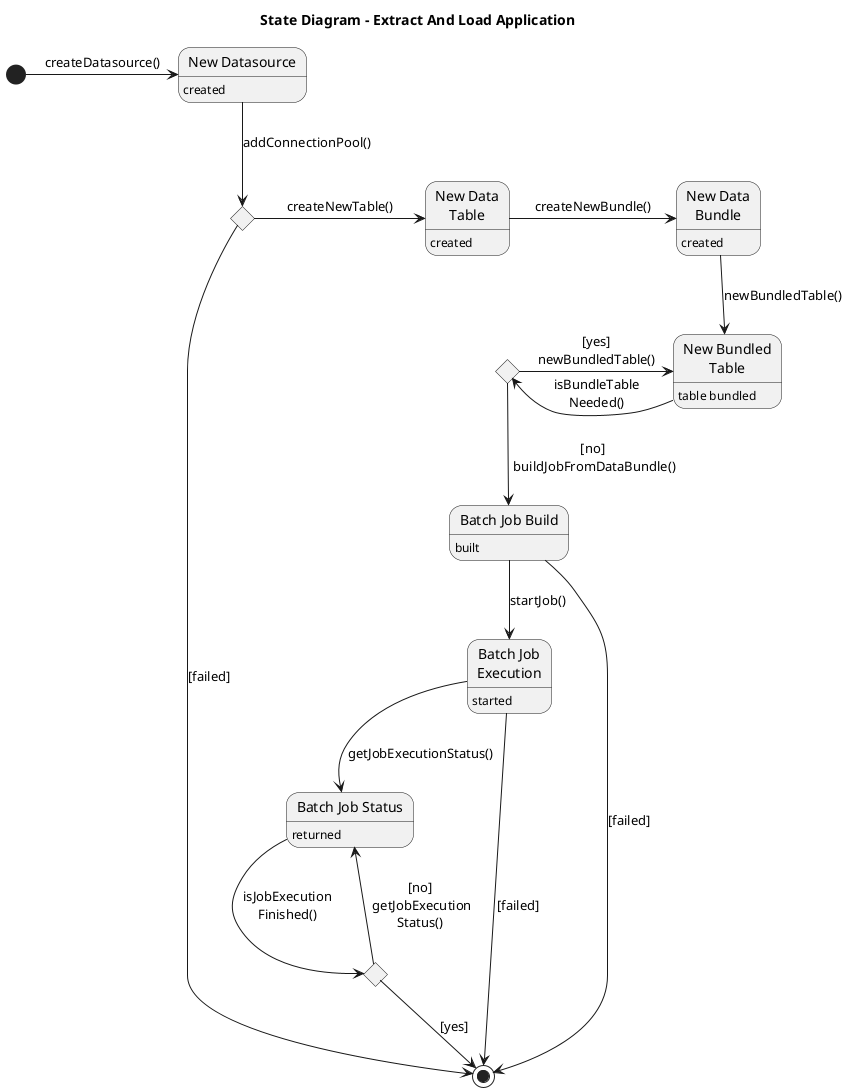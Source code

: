 @startuml
title State Diagram - Extract And Load Application

  state "New Datasource" as newDatasource : created
  state "New Data\nTable" as newDataTable : created
  state "New Data\nBundle" as newDataBundle : created
  state "New Bundled\nTable" as newBundledTable : table bundled
  state "Batch Job Build" as batchJobBuild : built
  state "Batch Job\nExecution" as batchJobExecution : started
  state "Batch Job Status" as batchJobStatus : returned
  state addPollChoice <<choice>>
  state addBundledTableChoice <<choice>>
  state jobStatusChoice <<choice>>

  [*] -> newDatasource : createDatasource()
  newDatasource --> addPollChoice : addConnectionPool()
  addPollChoice --> [*]: [failed]
  addPollChoice -> newDataTable: createNewTable()
  newDataTable -> newDataBundle: createNewBundle()
  newDataBundle --> newBundledTable: newBundledTable()
  newBundledTable -> addBundledTableChoice : isBundleTable\nNeeded()
  addBundledTableChoice -> newBundledTable : [yes]\nnewBundledTable()
  addBundledTableChoice --> batchJobBuild : [no]\n buildJobFromDataBundle()
  batchJobBuild --> [*]: [failed]
  batchJobBuild --> batchJobExecution: startJob()
  batchJobExecution --> batchJobStatus : getJobExecutionStatus()
  batchJobExecution --> [*]: [failed]
  batchJobStatus --> jobStatusChoice : isJobExecution\nFinished()
  jobStatusChoice --> batchJobStatus : [no]\n getJobExecution\nStatus()
  jobStatusChoice --> [*]: [yes]




@enduml

